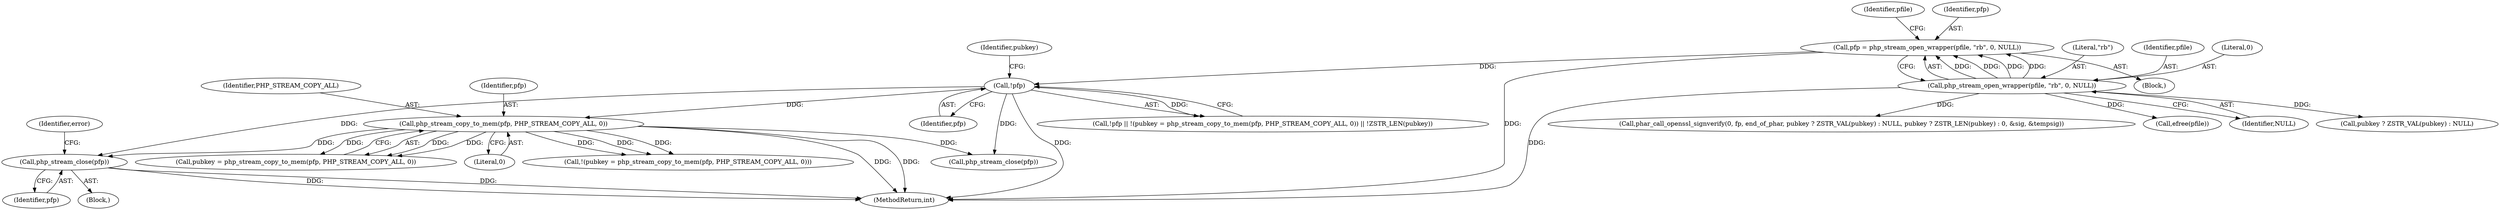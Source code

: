 digraph "0_php-src_0bfb970f43acd1e81d11be1154805f86655f15d5?w=1@API" {
"1000195" [label="(Call,php_stream_close(pfp))"];
"1000184" [label="(Call,php_stream_copy_to_mem(pfp, PHP_STREAM_COPY_ALL, 0))"];
"1000178" [label="(Call,!pfp)"];
"1000167" [label="(Call,pfp = php_stream_open_wrapper(pfile, \"rb\", 0, NULL))"];
"1000169" [label="(Call,php_stream_open_wrapper(pfile, \"rb\", 0, NULL))"];
"1000182" [label="(Call,pubkey = php_stream_copy_to_mem(pfp, PHP_STREAM_COPY_ALL, 0))"];
"1000175" [label="(Identifier,pfile)"];
"1000198" [label="(Identifier,error)"];
"1000196" [label="(Identifier,pfp)"];
"1000186" [label="(Identifier,PHP_STREAM_COPY_ALL)"];
"1000177" [label="(Call,!pfp || !(pubkey = php_stream_copy_to_mem(pfp, PHP_STREAM_COPY_ALL, 0)) || !ZSTR_LEN(pubkey))"];
"1000194" [label="(Block,)"];
"1000167" [label="(Call,pfp = php_stream_open_wrapper(pfile, \"rb\", 0, NULL))"];
"1000206" [label="(Call,php_stream_close(pfp))"];
"1000171" [label="(Literal,\"rb\")"];
"1000184" [label="(Call,php_stream_copy_to_mem(pfp, PHP_STREAM_COPY_ALL, 0))"];
"1000214" [label="(Call,phar_call_openssl_signverify(0, fp, end_of_phar, pubkey ? ZSTR_VAL(pubkey) : NULL, pubkey ? ZSTR_LEN(pubkey) : 0, &sig, &tempsig))"];
"1000169" [label="(Call,php_stream_open_wrapper(pfile, \"rb\", 0, NULL))"];
"1000183" [label="(Identifier,pubkey)"];
"1000178" [label="(Call,!pfp)"];
"1000187" [label="(Literal,0)"];
"1000125" [label="(Block,)"];
"1000168" [label="(Identifier,pfp)"];
"1000195" [label="(Call,php_stream_close(pfp))"];
"1000179" [label="(Identifier,pfp)"];
"1000170" [label="(Identifier,pfile)"];
"1000174" [label="(Call,efree(pfile))"];
"1000173" [label="(Identifier,NULL)"];
"1000218" [label="(Call,pubkey ? ZSTR_VAL(pubkey) : NULL)"];
"1000172" [label="(Literal,0)"];
"1000185" [label="(Identifier,pfp)"];
"1000697" [label="(MethodReturn,int)"];
"1000181" [label="(Call,!(pubkey = php_stream_copy_to_mem(pfp, PHP_STREAM_COPY_ALL, 0)))"];
"1000195" -> "1000194"  [label="AST: "];
"1000195" -> "1000196"  [label="CFG: "];
"1000196" -> "1000195"  [label="AST: "];
"1000198" -> "1000195"  [label="CFG: "];
"1000195" -> "1000697"  [label="DDG: "];
"1000195" -> "1000697"  [label="DDG: "];
"1000184" -> "1000195"  [label="DDG: "];
"1000178" -> "1000195"  [label="DDG: "];
"1000184" -> "1000182"  [label="AST: "];
"1000184" -> "1000187"  [label="CFG: "];
"1000185" -> "1000184"  [label="AST: "];
"1000186" -> "1000184"  [label="AST: "];
"1000187" -> "1000184"  [label="AST: "];
"1000182" -> "1000184"  [label="CFG: "];
"1000184" -> "1000697"  [label="DDG: "];
"1000184" -> "1000697"  [label="DDG: "];
"1000184" -> "1000181"  [label="DDG: "];
"1000184" -> "1000181"  [label="DDG: "];
"1000184" -> "1000181"  [label="DDG: "];
"1000184" -> "1000182"  [label="DDG: "];
"1000184" -> "1000182"  [label="DDG: "];
"1000184" -> "1000182"  [label="DDG: "];
"1000178" -> "1000184"  [label="DDG: "];
"1000184" -> "1000206"  [label="DDG: "];
"1000178" -> "1000177"  [label="AST: "];
"1000178" -> "1000179"  [label="CFG: "];
"1000179" -> "1000178"  [label="AST: "];
"1000183" -> "1000178"  [label="CFG: "];
"1000177" -> "1000178"  [label="CFG: "];
"1000178" -> "1000697"  [label="DDG: "];
"1000178" -> "1000177"  [label="DDG: "];
"1000167" -> "1000178"  [label="DDG: "];
"1000178" -> "1000206"  [label="DDG: "];
"1000167" -> "1000125"  [label="AST: "];
"1000167" -> "1000169"  [label="CFG: "];
"1000168" -> "1000167"  [label="AST: "];
"1000169" -> "1000167"  [label="AST: "];
"1000175" -> "1000167"  [label="CFG: "];
"1000167" -> "1000697"  [label="DDG: "];
"1000169" -> "1000167"  [label="DDG: "];
"1000169" -> "1000167"  [label="DDG: "];
"1000169" -> "1000167"  [label="DDG: "];
"1000169" -> "1000167"  [label="DDG: "];
"1000169" -> "1000173"  [label="CFG: "];
"1000170" -> "1000169"  [label="AST: "];
"1000171" -> "1000169"  [label="AST: "];
"1000172" -> "1000169"  [label="AST: "];
"1000173" -> "1000169"  [label="AST: "];
"1000169" -> "1000697"  [label="DDG: "];
"1000169" -> "1000174"  [label="DDG: "];
"1000169" -> "1000214"  [label="DDG: "];
"1000169" -> "1000218"  [label="DDG: "];
}
